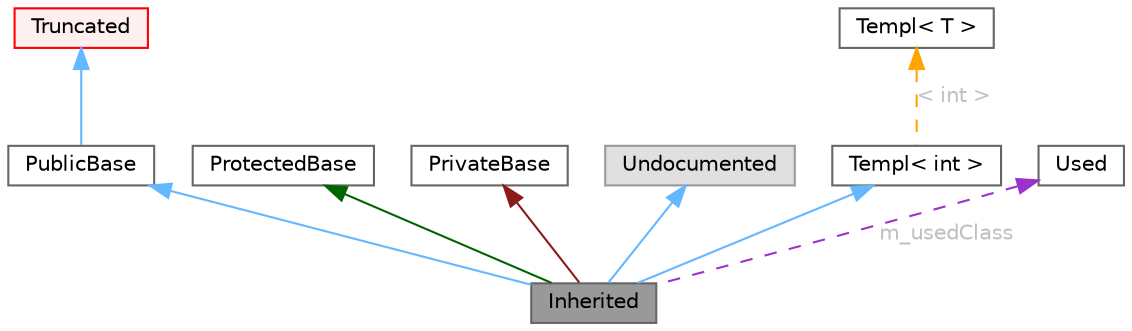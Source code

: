 digraph "Graph Legend"
{
 // LATEX_PDF_SIZE
  bgcolor="transparent";
  edge [fontname=Helvetica,fontsize=10,labelfontname=Helvetica,labelfontsize=10];
  node [fontname=Helvetica,fontsize=10,shape=box,height=0.2,width=0.4];
  Node9 [label="Inherited",height=0.2,width=0.4,color="gray40", fillcolor="grey60", style="filled", fontcolor="black",tooltip=" "];
  Node10 -> Node9 [dir="back",color="steelblue1",style="solid"];
  Node10 [label="PublicBase",height=0.2,width=0.4,color="grey40", fillcolor="white", style="filled",URL="url.html",tooltip=" "];
  Node11 -> Node10 [dir="back",color="steelblue1",style="solid"];
  Node11 [label="Truncated",height=0.2,width=0.4,color="red", fillcolor="#FFF0F0", style="filled",URL="url.html",tooltip=" "];
  Node13 -> Node9 [dir="back",color="darkgreen",style="solid"];
  Node13 [label="ProtectedBase",color="gray40",fillcolor="white",style="filled"];
  Node14 -> Node9 [dir="back",color="firebrick4",style="solid"];
  Node14 [label="PrivateBase",color="gray40",fillcolor="white",style="filled"];
  Node15 -> Node9 [dir="back",color="steelblue1",style="solid"];
  Node15 [label="Undocumented",height=0.2,width=0.4,color="grey60", fillcolor="#E0E0E0", style="filled",tooltip=" "];
  Node16 -> Node9 [dir="back",color="steelblue1",style="solid"];
  Node16 [label="Templ\< int \>",color="gray40",fillcolor="white",style="filled"];
  Node17 -> Node16 [dir="back",color="orange",style="dashed",label="< int >",fontcolor="grey"];
  Node17 [label="Templ\< T \>",color="gray40",fillcolor="white",style="filled"];
  Node18 -> Node9 [dir="back",color="darkorchid3",style="dashed",label="m_usedClass",fontcolor="grey"];
  Node18 [label="Used",color="gray40",fillcolor="white",style="filled"];
}
